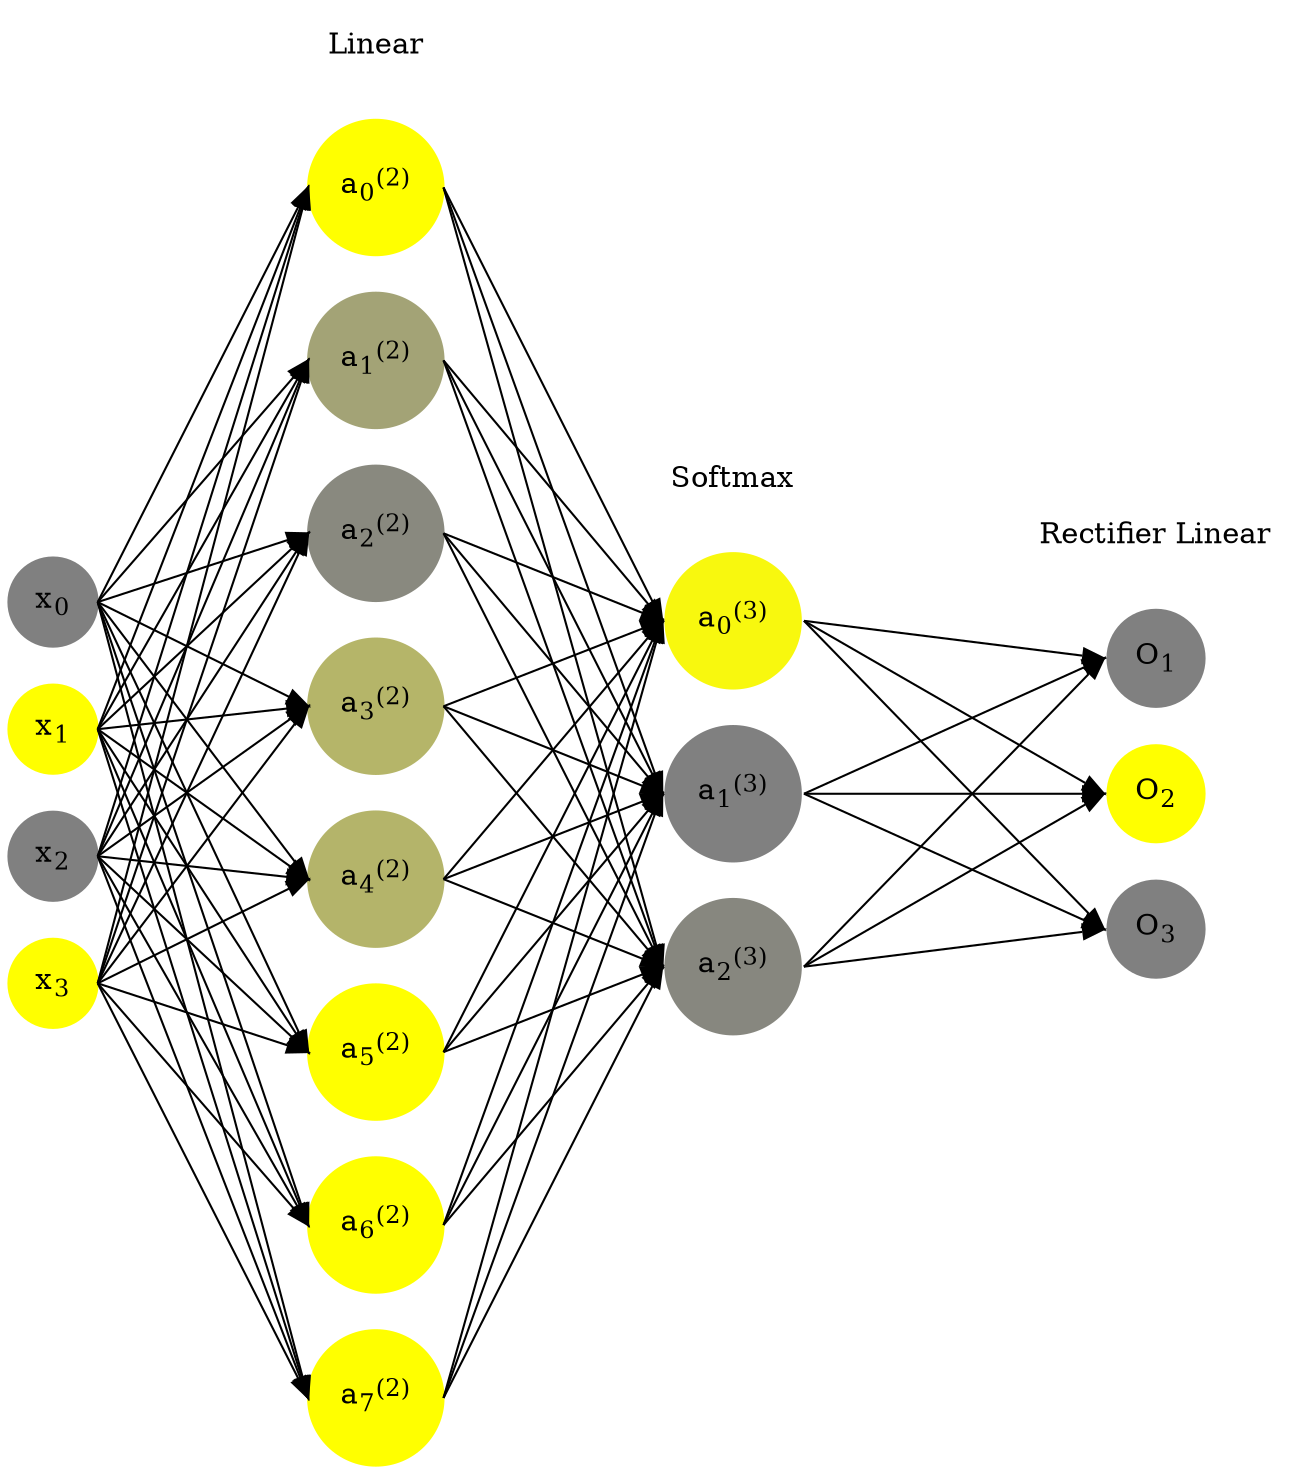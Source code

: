 digraph G {
	rankdir = LR;
	splines=false;
	edge[style=invis];
	ranksep= 1.4;
	{
	node [shape=circle, color="0.1667, 0.0, 0.5", style=filled, fillcolor="0.1667, 0.0, 0.5"];
	x0 [label=<x<sub>0</sub>>];
	}
	{
	node [shape=circle, color="0.1667, 1.0, 1.0", style=filled, fillcolor="0.1667, 1.0, 1.0"];
	x1 [label=<x<sub>1</sub>>];
	}
	{
	node [shape=circle, color="0.1667, 0.0, 0.5", style=filled, fillcolor="0.1667, 0.0, 0.5"];
	x2 [label=<x<sub>2</sub>>];
	}
	{
	node [shape=circle, color="0.1667, 1.0, 1.0", style=filled, fillcolor="0.1667, 1.0, 1.0"];
	x3 [label=<x<sub>3</sub>>];
	}
	{
	node [shape=circle, color="0.1667, 2.939227, 1.969614", style=filled, fillcolor="0.1667, 2.939227, 1.969614"];
	a02 [label=<a<sub>0</sub><sup>(2)</sup>>];
	}
	{
	node [shape=circle, color="0.1667, 0.278554, 0.639277", style=filled, fillcolor="0.1667, 0.278554, 0.639277"];
	a12 [label=<a<sub>1</sub><sup>(2)</sup>>];
	}
	{
	node [shape=circle, color="0.1667, 0.074435, 0.537218", style=filled, fillcolor="0.1667, 0.074435, 0.537218"];
	a22 [label=<a<sub>2</sub><sup>(2)</sup>>];
	}
	{
	node [shape=circle, color="0.1667, 0.416704, 0.708352", style=filled, fillcolor="0.1667, 0.416704, 0.708352"];
	a32 [label=<a<sub>3</sub><sup>(2)</sup>>];
	}
	{
	node [shape=circle, color="0.1667, 0.407066, 0.703533", style=filled, fillcolor="0.1667, 0.407066, 0.703533"];
	a42 [label=<a<sub>4</sub><sup>(2)</sup>>];
	}
	{
	node [shape=circle, color="0.1667, 2.075556, 1.537778", style=filled, fillcolor="0.1667, 2.075556, 1.537778"];
	a52 [label=<a<sub>5</sub><sup>(2)</sup>>];
	}
	{
	node [shape=circle, color="0.1667, 2.991619, 1.995810", style=filled, fillcolor="0.1667, 2.991619, 1.995810"];
	a62 [label=<a<sub>6</sub><sup>(2)</sup>>];
	}
	{
	node [shape=circle, color="0.1667, 1.127757, 1.063879", style=filled, fillcolor="0.1667, 1.127757, 1.063879"];
	a72 [label=<a<sub>7</sub><sup>(2)</sup>>];
	}
	{
	node [shape=circle, color="0.1667, 0.939698, 0.969849", style=filled, fillcolor="0.1667, 0.939698, 0.969849"];
	a03 [label=<a<sub>0</sub><sup>(3)</sup>>];
	}
	{
	node [shape=circle, color="0.1667, 0.000005, 0.500003", style=filled, fillcolor="0.1667, 0.000005, 0.500003"];
	a13 [label=<a<sub>1</sub><sup>(3)</sup>>];
	}
	{
	node [shape=circle, color="0.1667, 0.060297, 0.530148", style=filled, fillcolor="0.1667, 0.060297, 0.530148"];
	a23 [label=<a<sub>2</sub><sup>(3)</sup>>];
	}
	{
	node [shape=circle, color="0.1667, 0.0, 0.5", style=filled, fillcolor="0.1667, 0.0, 0.5"];
	O1 [label=<O<sub>1</sub>>];
	}
	{
	node [shape=circle, color="0.1667, 1.0, 1.0", style=filled, fillcolor="0.1667, 1.0, 1.0"];
	O2 [label=<O<sub>2</sub>>];
	}
	{
	node [shape=circle, color="0.1667, 0.0, 0.5", style=filled, fillcolor="0.1667, 0.0, 0.5"];
	O3 [label=<O<sub>3</sub>>];
	}
	{
	rank=same;
	x0->x1->x2->x3;
	}
	{
	rank=same;
	a02->a12->a22->a32->a42->a52->a62->a72;
	}
	{
	rank=same;
	a03->a13->a23;
	}
	{
	rank=same;
	O1->O2->O3;
	}
	l1 [shape=plaintext,label="Linear"];
	l1->a02;
	{rank=same; l1;a02};
	l2 [shape=plaintext,label="Softmax"];
	l2->a03;
	{rank=same; l2;a03};
	l3 [shape=plaintext,label="Rectifier Linear"];
	l3->O1;
	{rank=same; l3;O1};
edge[style=solid, tailport=e, headport=w];
	{x0;x1;x2;x3} -> {a02;a12;a22;a32;a42;a52;a62;a72};
	{a02;a12;a22;a32;a42;a52;a62;a72} -> {a03;a13;a23};
	{a03;a13;a23} -> {O1,O2,O3};
}